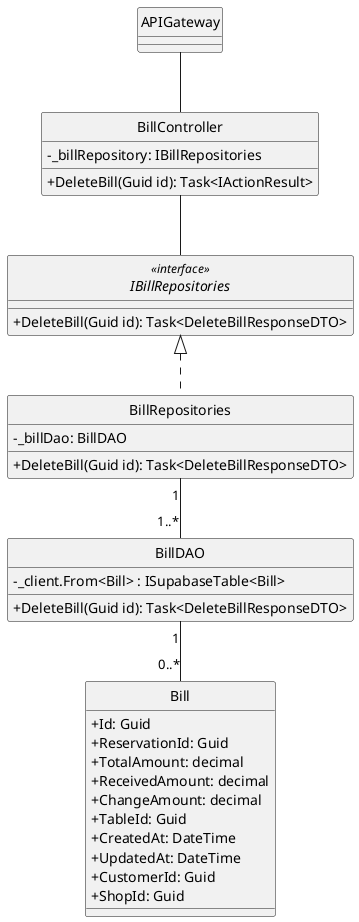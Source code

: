 @startuml
hide circle
skinparam classAttributeIconSize 0

class APIGateway {
}

class BillController {
    - _billRepository: IBillRepositories
    + DeleteBill(Guid id): Task<IActionResult>
}

interface IBillRepositories<<interface>> {
    + DeleteBill(Guid id): Task<DeleteBillResponseDTO>
}

class BillRepositories {
    - _billDao: BillDAO
    + DeleteBill(Guid id): Task<DeleteBillResponseDTO>
}

class BillDAO {
    - _client.From<Bill> : ISupabaseTable<Bill>
    + DeleteBill(Guid id): Task<DeleteBillResponseDTO>
}


class Bill {
    + Id: Guid
    + ReservationId: Guid
    + TotalAmount: decimal
    + ReceivedAmount: decimal
    + ChangeAmount: decimal
    + TableId: Guid
    + CreatedAt: DateTime
    + UpdatedAt: DateTime
    + CustomerId: Guid
    + ShopId: Guid
}

APIGateway -- BillController

BillController -- IBillRepositories

IBillRepositories <|.. BillRepositories

BillRepositories "1" -- "1..*" BillDAO

BillDAO "1" -- "0..*" Bill

@enduml
